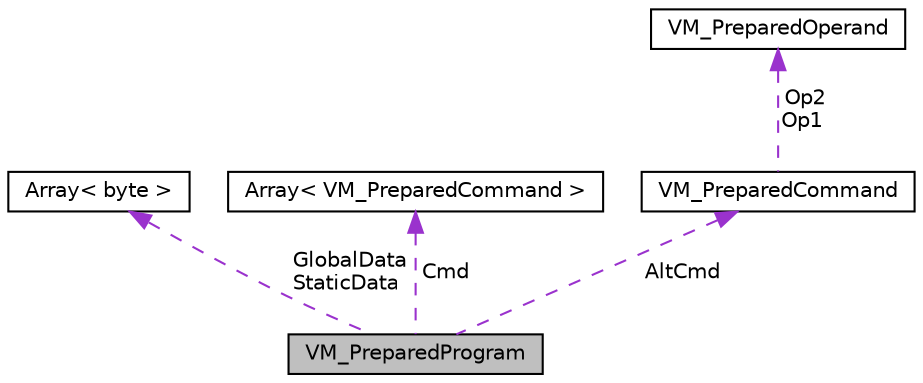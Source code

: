 digraph "VM_PreparedProgram"
{
 // LATEX_PDF_SIZE
  edge [fontname="Helvetica",fontsize="10",labelfontname="Helvetica",labelfontsize="10"];
  node [fontname="Helvetica",fontsize="10",shape=record];
  Node1 [label="VM_PreparedProgram",height=0.2,width=0.4,color="black", fillcolor="grey75", style="filled", fontcolor="black",tooltip=" "];
  Node2 -> Node1 [dir="back",color="darkorchid3",fontsize="10",style="dashed",label=" GlobalData\nStaticData" ,fontname="Helvetica"];
  Node2 [label="Array\< byte \>",height=0.2,width=0.4,color="black", fillcolor="white", style="filled",URL="$classArray.html",tooltip=" "];
  Node3 -> Node1 [dir="back",color="darkorchid3",fontsize="10",style="dashed",label=" Cmd" ,fontname="Helvetica"];
  Node3 [label="Array\< VM_PreparedCommand \>",height=0.2,width=0.4,color="black", fillcolor="white", style="filled",URL="$classArray.html",tooltip=" "];
  Node4 -> Node1 [dir="back",color="darkorchid3",fontsize="10",style="dashed",label=" AltCmd" ,fontname="Helvetica"];
  Node4 [label="VM_PreparedCommand",height=0.2,width=0.4,color="black", fillcolor="white", style="filled",URL="$structVM__PreparedCommand.html",tooltip=" "];
  Node5 -> Node4 [dir="back",color="darkorchid3",fontsize="10",style="dashed",label=" Op2\nOp1" ,fontname="Helvetica"];
  Node5 [label="VM_PreparedOperand",height=0.2,width=0.4,color="black", fillcolor="white", style="filled",URL="$structVM__PreparedOperand.html",tooltip=" "];
}
